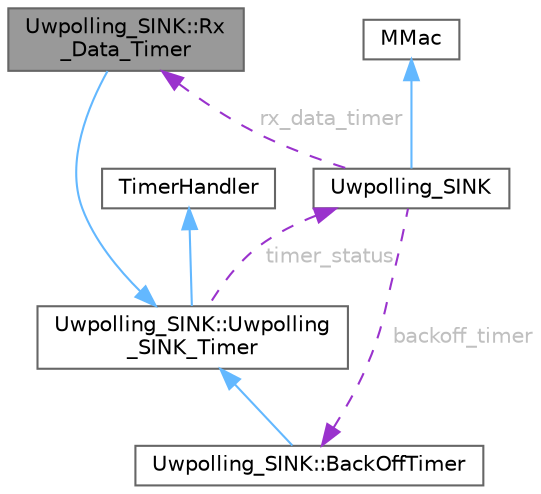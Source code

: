 digraph "Uwpolling_SINK::Rx_Data_Timer"
{
 // LATEX_PDF_SIZE
  bgcolor="transparent";
  edge [fontname=Helvetica,fontsize=10,labelfontname=Helvetica,labelfontsize=10];
  node [fontname=Helvetica,fontsize=10,shape=box,height=0.2,width=0.4];
  Node1 [id="Node000001",label="Uwpolling_SINK::Rx\l_Data_Timer",height=0.2,width=0.4,color="gray40", fillcolor="grey60", style="filled", fontcolor="black",tooltip="Class (inherited from Uwpolling_SINK_Timer) used to handle the time in which the NODE wait for the DA..."];
  Node2 -> Node1 [id="edge1_Node000001_Node000002",dir="back",color="steelblue1",style="solid",tooltip=" "];
  Node2 [id="Node000002",label="Uwpolling_SINK::Uwpolling\l_SINK_Timer",height=0.2,width=0.4,color="gray40", fillcolor="white", style="filled",URL="$classUwpolling__SINK_1_1Uwpolling__SINK__Timer.html",tooltip="Class that describes the timer in the SINK."];
  Node3 -> Node2 [id="edge2_Node000002_Node000003",dir="back",color="steelblue1",style="solid",tooltip=" "];
  Node3 [id="Node000003",label="TimerHandler",height=0.2,width=0.4,color="gray40", fillcolor="white", style="filled",tooltip=" "];
  Node4 -> Node2 [id="edge3_Node000002_Node000004",dir="back",color="darkorchid3",style="dashed",tooltip=" ",label=" timer_status",fontcolor="grey" ];
  Node4 [id="Node000004",label="Uwpolling_SINK",height=0.2,width=0.4,color="gray40", fillcolor="white", style="filled",URL="$classUwpolling__SINK.html",tooltip="Class used to represents the UWPOLLING MAC layer of a node."];
  Node5 -> Node4 [id="edge4_Node000004_Node000005",dir="back",color="steelblue1",style="solid",tooltip=" "];
  Node5 [id="Node000005",label="MMac",height=0.2,width=0.4,color="gray40", fillcolor="white", style="filled",tooltip=" "];
  Node6 -> Node4 [id="edge5_Node000004_Node000006",dir="back",color="darkorchid3",style="dashed",tooltip=" ",label=" backoff_timer",fontcolor="grey" ];
  Node6 [id="Node000006",label="Uwpolling_SINK::BackOffTimer",height=0.2,width=0.4,color="gray40", fillcolor="white", style="filled",URL="$classUwpolling__SINK_1_1BackOffTimer.html",tooltip="Class (inherited from Uwpolling_SINK_Timer) used to handle the time of backoff of the node before tra..."];
  Node2 -> Node6 [id="edge6_Node000006_Node000002",dir="back",color="steelblue1",style="solid",tooltip=" "];
  Node1 -> Node4 [id="edge7_Node000004_Node000001",dir="back",color="darkorchid3",style="dashed",tooltip=" ",label=" rx_data_timer",fontcolor="grey" ];
}
